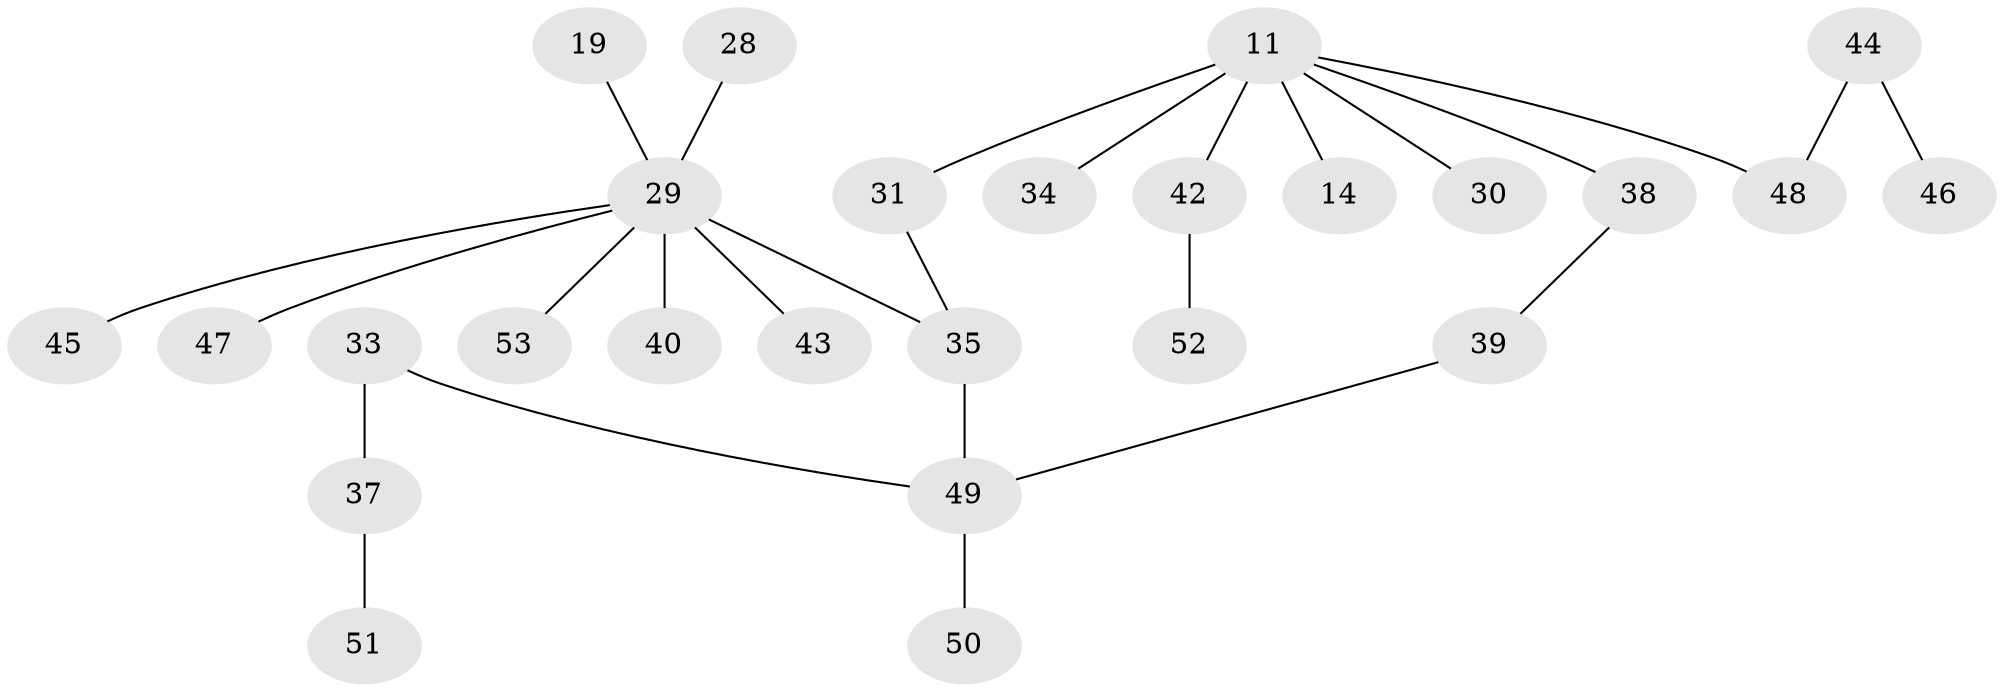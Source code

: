 // original degree distribution, {2: 0.2641509433962264, 6: 0.07547169811320754, 5: 0.018867924528301886, 3: 0.11320754716981132, 1: 0.4716981132075472, 4: 0.05660377358490566}
// Generated by graph-tools (version 1.1) at 2025/41/03/09/25 04:41:39]
// undirected, 26 vertices, 26 edges
graph export_dot {
graph [start="1"]
  node [color=gray90,style=filled];
  11 [super="+7"];
  14;
  19;
  28;
  29 [super="+22+17"];
  30;
  31 [super="+26"];
  33 [super="+27"];
  34;
  35 [super="+3"];
  37;
  38 [super="+23"];
  39;
  40;
  42 [super="+41"];
  43;
  44;
  45;
  46;
  47 [super="+18"];
  48 [super="+25"];
  49 [super="+20+36"];
  50;
  51;
  52;
  53 [super="+32"];
  11 -- 14;
  11 -- 34;
  11 -- 42 [weight=2];
  11 -- 30;
  11 -- 38;
  11 -- 48;
  11 -- 31;
  19 -- 29;
  28 -- 29;
  29 -- 35 [weight=2];
  29 -- 40;
  29 -- 43;
  29 -- 45;
  29 -- 47;
  29 -- 53;
  31 -- 35;
  33 -- 37;
  33 -- 49;
  35 -- 49 [weight=2];
  37 -- 51;
  38 -- 39;
  39 -- 49;
  42 -- 52;
  44 -- 46;
  44 -- 48;
  49 -- 50;
}
